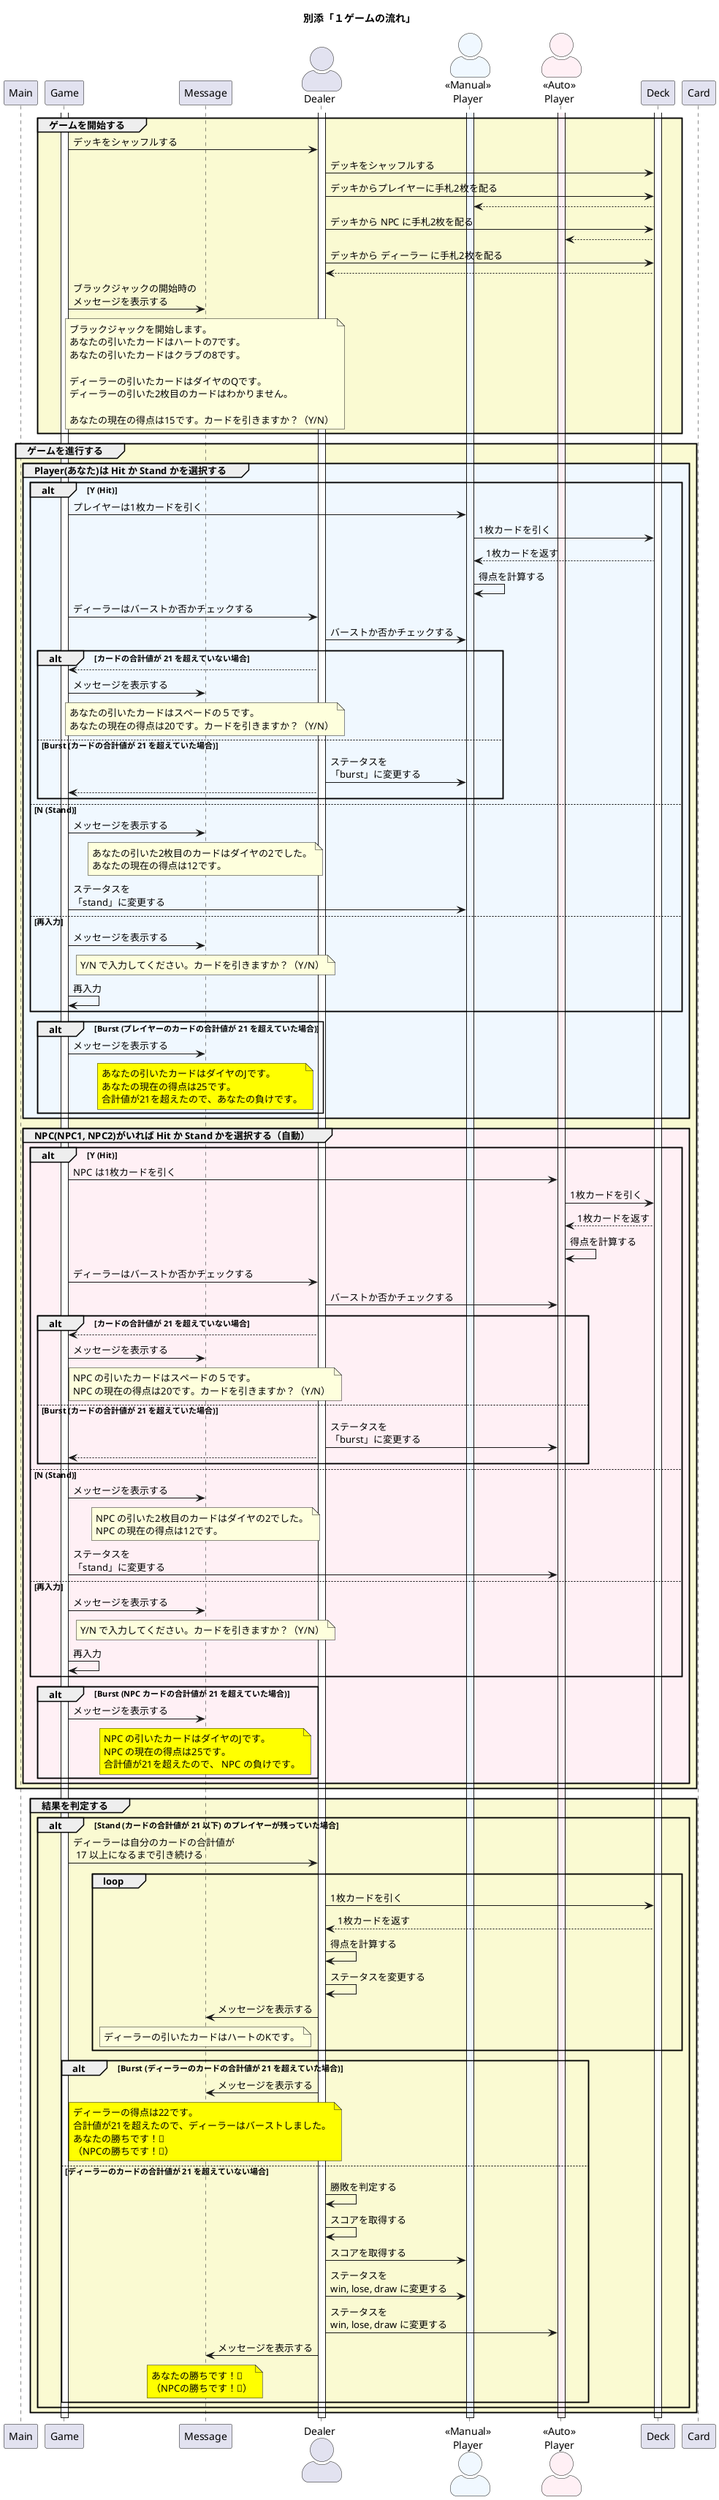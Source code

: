 @startuml Blackjack

title 別添「１ゲームの流れ」

skinparam responseMessageBelowArrow true
skinparam actorStyle awesome

participant Main order 10
participant Game order 20
participant Message order 30
actor Dealer order 40
actor "<<Manual>>\nPlayer" as mp order 50 #AliceBlue
actor "<<Auto>>\nPlayer" as ap order 60 #LavenderBlush
participant Deck order 70
participant Card order 80

group #LightGoldenRodYellow ゲームを開始する
  Game -> Dealer : デッキをシャッフルする
  Dealer -> Deck : デッキをシャッフルする

  Dealer -> Deck : デッキからプレイヤーに手札2枚を配る
  Deck --> mp

  Dealer -> Deck : デッキから NPC に手札2枚を配る
  Deck --> ap

  Dealer -> Deck : デッキから ディーラー に手札2枚を配る
  Deck --> Dealer

  Game ->  Message : ブラックジャックの開始時の\nメッセージを表示する

  note over Message
    ブラックジャックを開始します。
    あなたの引いたカードはハートの7です。
    あなたの引いたカードはクラブの8です。

    ディーラーの引いたカードはダイヤのQです。
    ディーラーの引いた2枚目のカードはわかりません。

    あなたの現在の得点は15です。カードを引きますか？（Y/N）
  end note

end

group #LightGoldenRodYellow ゲームを進行する

  activate Dealer
  activate mp #AliceBlue
  activate ap #LavenderBlush
  activate Deck
  activate Game

  group #AliceBlue Player(あなた)は Hit か Stand かを選択する
    alt Y (Hit)
      Game -> mp : プレイヤーは1枚カードを引く
      mp -> Deck : 1枚カードを引く
      Deck --> mp : 1枚カードを返す
      mp -> mp : 得点を計算する

      Game -> Dealer : ディーラーはバーストか否かチェックする
      Dealer -> mp : バーストか否かチェックする

      alt カードの合計値が 21 を超えていない場合
        Dealer --> Game :

        Game ->  Message : メッセージを表示する
        note over Message
          あなたの引いたカードはスペードの５です。
          あなたの現在の得点は20です。カードを引きますか？（Y/N）
        end note
      else Burst (カードの合計値が 21 を超えていた場合)
        Dealer -> mp : ステータスを\n「burst」に変更する
        Dealer --> Game :

      end
    else N (Stand)

      Game ->  Message : メッセージを表示する
      note over Message
        あなたの引いた2枚目のカードはダイヤの2でした。
        あなたの現在の得点は12です。
      end note

      Game -> mp : ステータスを\n「stand」に変更する

    else 再入力
      Game ->  Message : メッセージを表示する
      note over Message
        Y/N で入力してください。カードを引きますか？（Y/N）
      end note
      Game -> Game : 再入力
    end

    alt Burst (プレイヤーのカードの合計値が 21 を超えていた場合)

      Game ->  Message : メッセージを表示する
      note over Message #Yellow
        あなたの引いたカードはダイヤのJです。
        あなたの現在の得点は25です。
        合計値が21を超えたので、あなたの負けです。
      end note
    end
  end

  group #LavenderBlush NPC(NPC1, NPC2)がいれば Hit か Stand かを選択する（自動）
    alt Y (Hit)
      Game -> ap : NPC は1枚カードを引く
      ap -> Deck : 1枚カードを引く
      Deck --> ap : 1枚カードを返す
      ap -> ap : 得点を計算する

      Game -> Dealer : ディーラーはバーストか否かチェックする
      Dealer -> ap : バーストか否かチェックする

      alt カードの合計値が 21 を超えていない場合
        Dealer --> Game :
        Game ->  Message : メッセージを表示する
        note over Message
          NPC の引いたカードはスペードの５です。
          NPC の現在の得点は20です。カードを引きますか？（Y/N）
        end note
      else Burst (カードの合計値が 21 を超えていた場合)
        Dealer -> ap : ステータスを\n「burst」に変更する
        Dealer --> Game :

      end
    else N (Stand)

      Game ->  Message : メッセージを表示する
      note over Message
        NPC の引いた2枚目のカードはダイヤの2でした。
        NPC の現在の得点は12です。
      end note

      Game -> ap : ステータスを\n「stand」に変更する

    else 再入力
      Game ->  Message : メッセージを表示する
      note over Message
        Y/N で入力してください。カードを引きますか？（Y/N）
      end note
      Game -> Game : 再入力
    end

    alt Burst (NPC カードの合計値が 21 を超えていた場合)
      Game ->  Message : メッセージを表示する
      note over Message #Yellow
        NPC の引いたカードはダイヤのJです。
        NPC の現在の得点は25です。
        合計値が21を超えたので、 NPC の負けです。
      end note
    end
  end

end

group #LightGoldenRodYellow 結果を判定する
  alt Stand (カードの合計値が 21 以下) のプレイヤーが残っていた場合

      Game -> Dealer : ディーラーは自分のカードの合計値が\n 17 以上になるまで引き続ける
    loop
      Dealer -> Deck : 1枚カードを引く
      Deck --> Dealer : 1枚カードを返す
      Dealer -> Dealer : 得点を計算する
      Dealer -> Dealer : ステータスを変更する
      Dealer ->  Message : メッセージを表示する
      note over Message
        ディーラーの引いたカードはハートのKです。
      end note
    end

    alt Burst (ディーラーのカードの合計値が 21 を超えていた場合)
      Dealer ->  Message : メッセージを表示する
      note over Message #Yellow
        ディーラーの得点は22です。
        合計値が21を超えたので、ディーラーはバーストしました。
        あなたの勝ちです！🎉
        （NPCの勝ちです！🎉）
      end note

    else ディーラーのカードの合計値が 21 を超えていない場合

      Dealer -> Dealer : 勝敗を判定する
      Dealer -> Dealer : スコアを取得する
      Dealer -> mp : スコアを取得する
      Dealer -> mp : ステータスを\nwin, lose, draw に変更する
      Dealer -> ap : ステータスを\nwin, lose, draw に変更する

      Dealer ->  Message : メッセージを表示する
      note over Message #Yellow
        あなたの勝ちです！🎉
        （NPCの勝ちです！🎉）
      end note
    end
  end
end

deactivate Dealer
deactivate mp
deactivate ap
deactivate Deck
deactivate Game
@enduml

